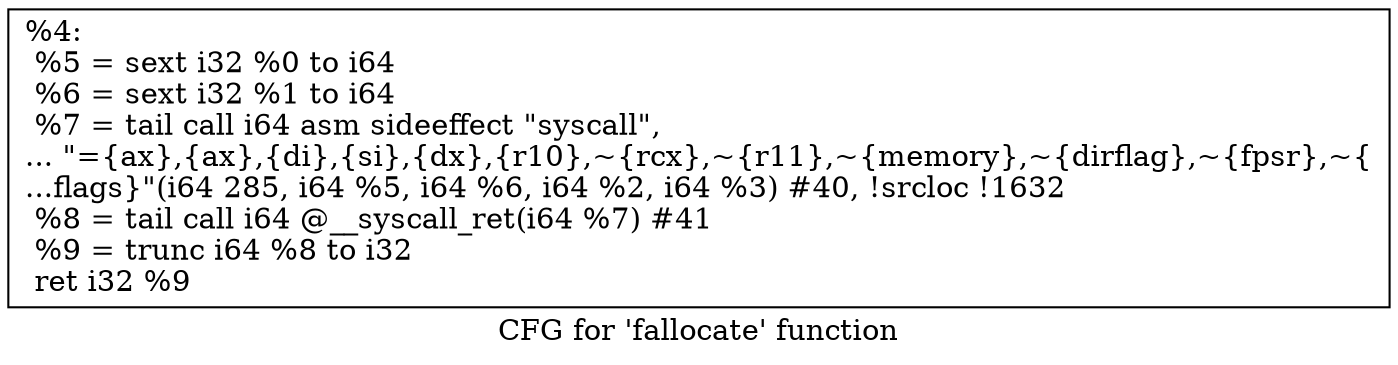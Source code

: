 digraph "CFG for 'fallocate' function" {
	label="CFG for 'fallocate' function";

	Node0x1fe7620 [shape=record,label="{%4:\l  %5 = sext i32 %0 to i64\l  %6 = sext i32 %1 to i64\l  %7 = tail call i64 asm sideeffect \"syscall\",\l... \"=\{ax\},\{ax\},\{di\},\{si\},\{dx\},\{r10\},~\{rcx\},~\{r11\},~\{memory\},~\{dirflag\},~\{fpsr\},~\{\l...flags\}\"(i64 285, i64 %5, i64 %6, i64 %2, i64 %3) #40, !srcloc !1632\l  %8 = tail call i64 @__syscall_ret(i64 %7) #41\l  %9 = trunc i64 %8 to i32\l  ret i32 %9\l}"];
}
